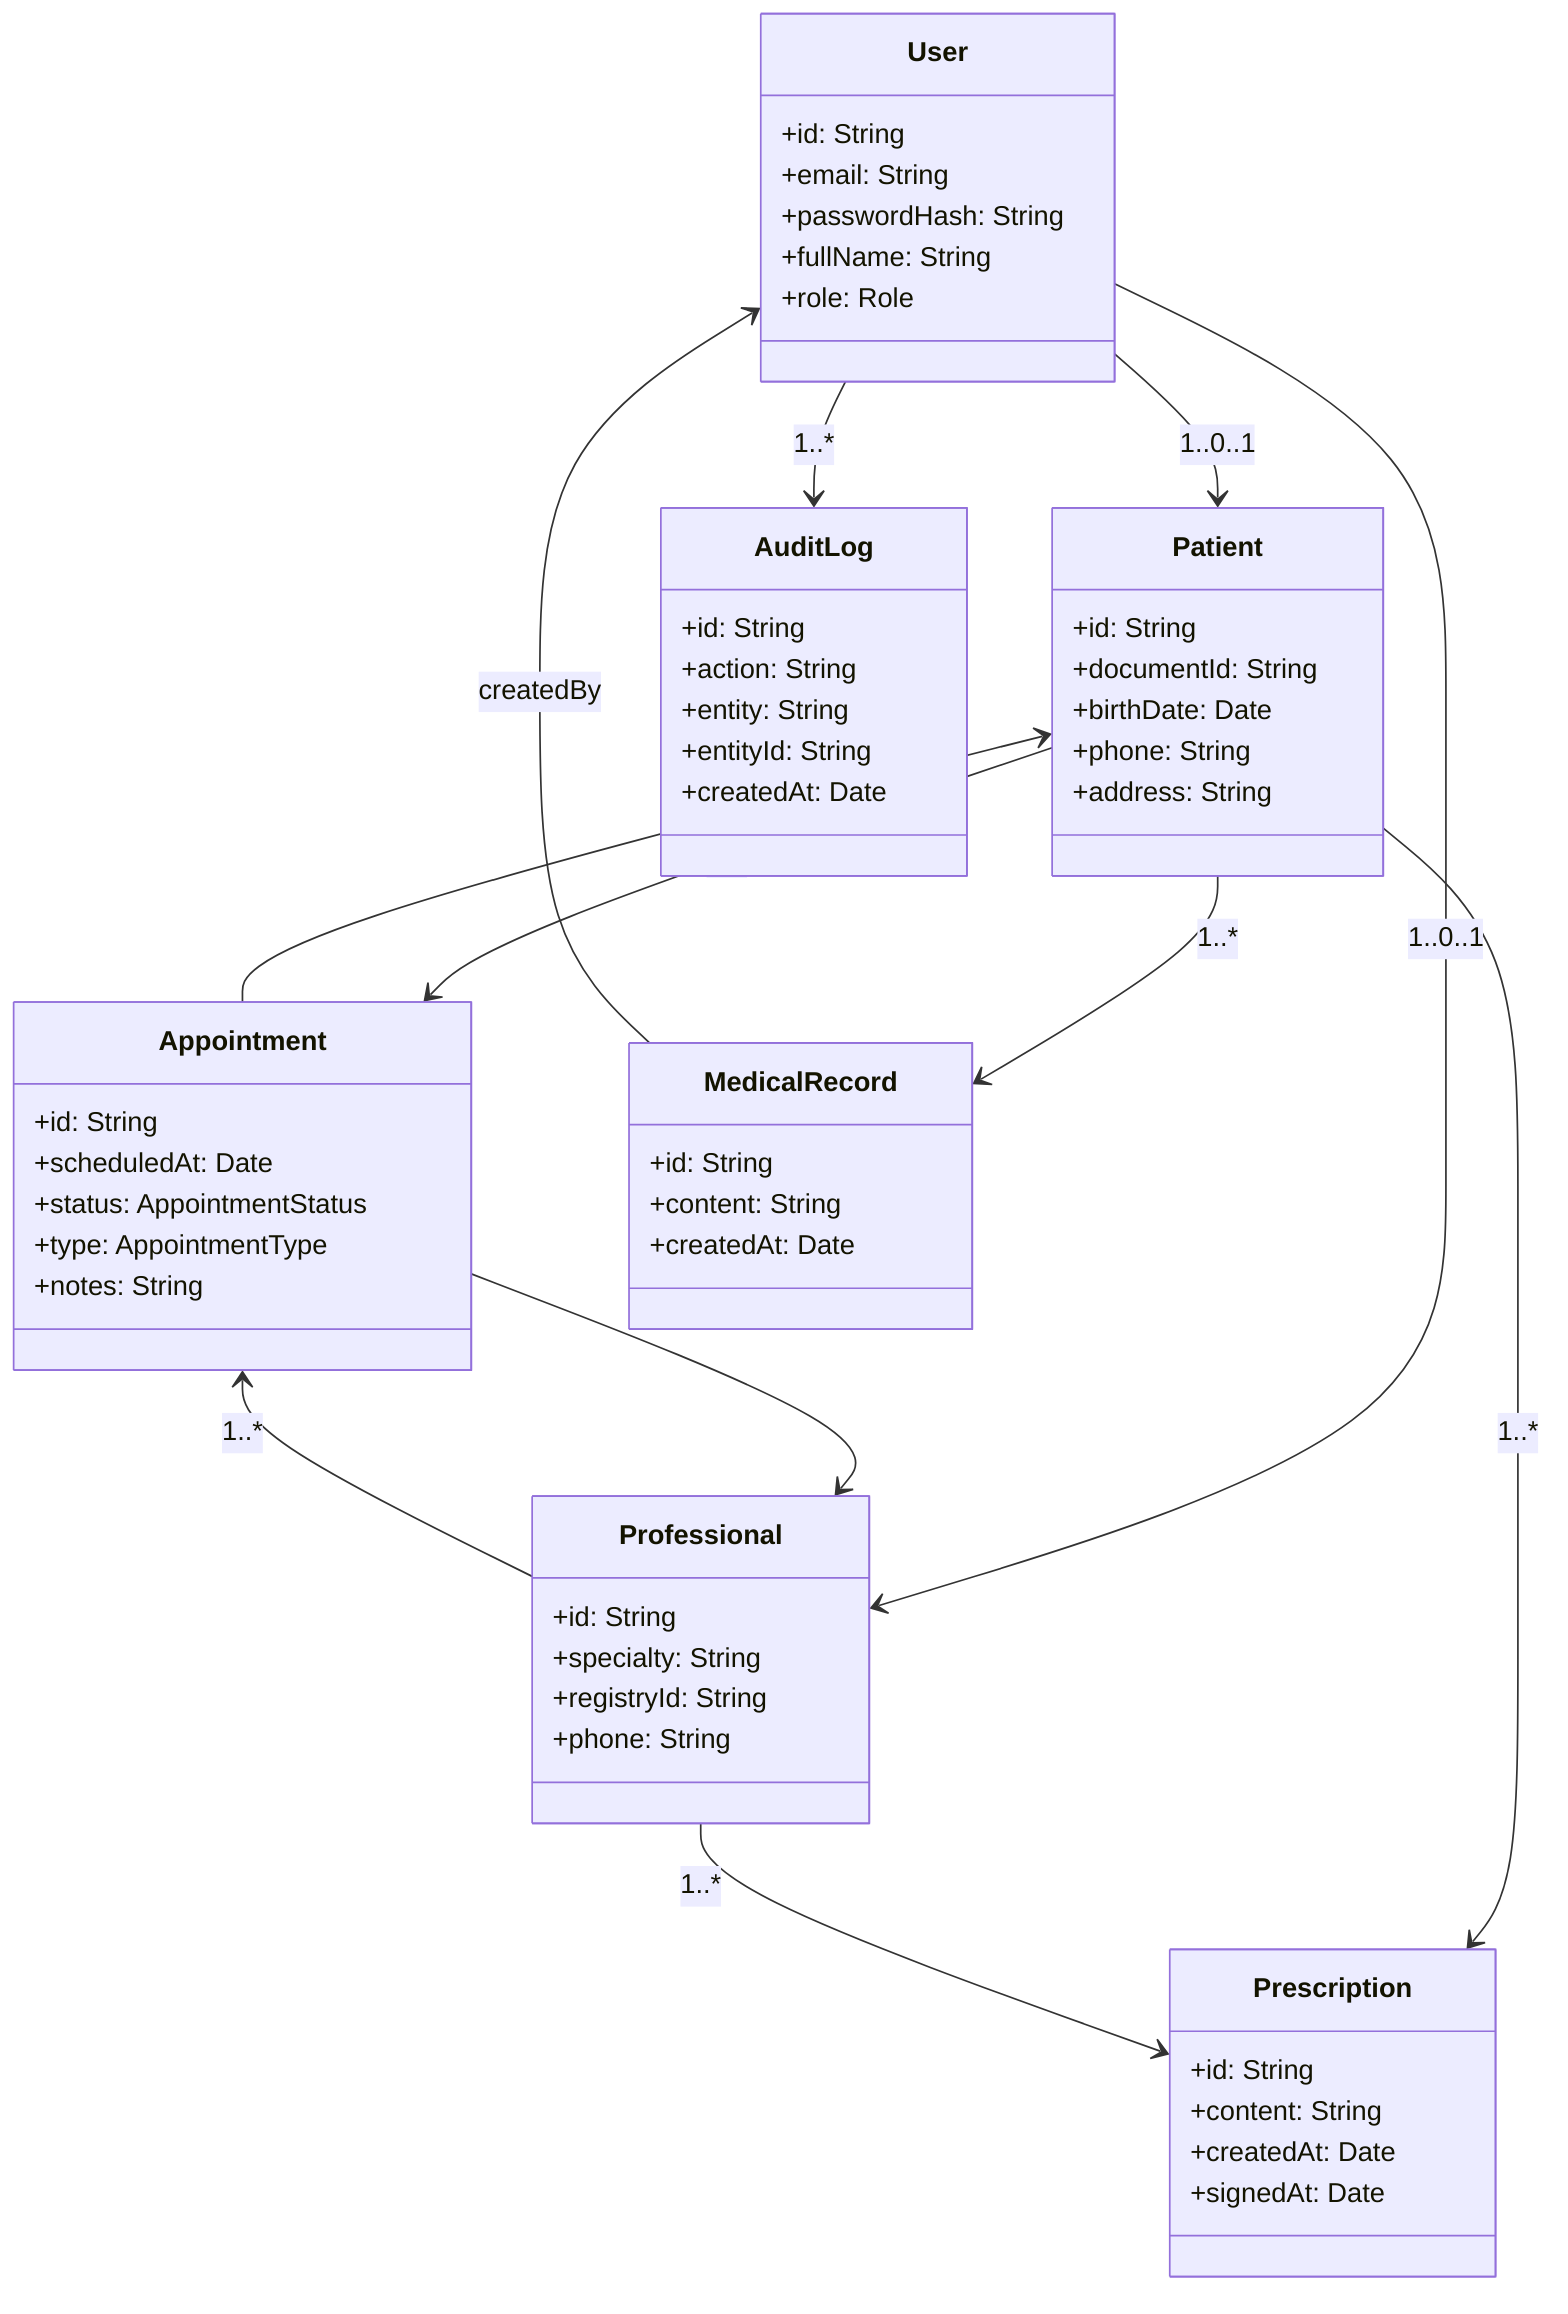 classDiagram
  class User {
    +id: String
    +email: String
    +passwordHash: String
    +fullName: String
    +role: Role
  }
  class Patient {
    +id: String
    +documentId: String
    +birthDate: Date
    +phone: String
    +address: String
  }
  class Professional {
    +id: String
    +specialty: String
    +registryId: String
    +phone: String
  }
  class Appointment {
    +id: String
    +scheduledAt: Date
    +status: AppointmentStatus
    +type: AppointmentType
    +notes: String
  }
  class MedicalRecord {
    +id: String
    +content: String
    +createdAt: Date
  }
  class Prescription {
    +id: String
    +content: String
    +createdAt: Date
    +signedAt: Date
  }
  class AuditLog {
    +id: String
    +action: String
    +entity: String
    +entityId: String
    +createdAt: Date
  }

  User --> Patient : 1..0..1
  User --> Professional : 1..0..1
  User --> AuditLog : 1..*
  Patient --> MedicalRecord : 1..*
  Patient --> Appointment : 1..*
  Patient --> Prescription : 1..*
  Professional --> Appointment : 1..*
  Professional --> Prescription : 1..*
  Appointment --> Patient
  Appointment --> Professional
  MedicalRecord --> User : createdBy